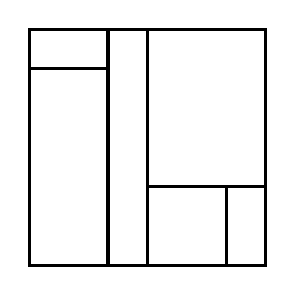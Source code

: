 \begin{tikzpicture}[very thick, scale=.5]
    \draw (0,5) rectangle (2,6);
    \draw (0,0) rectangle (2,5);
    \draw (2,0) rectangle (3,6);
    \draw (3,2) rectangle (6,6);
    \draw (3,0) rectangle (5,2);
    \draw (5,0) rectangle (6,2);
\end{tikzpicture}
